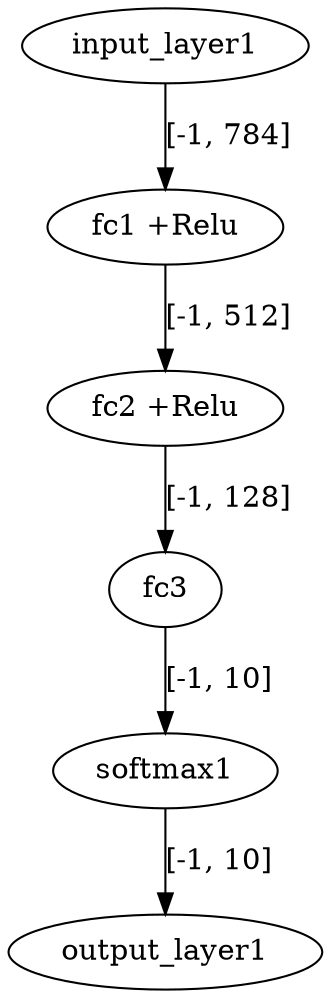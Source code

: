 strict digraph "" {
	input_layer1 -> "fc1 +Relu"	[label="[-1, 784]"];
	"fc1 +Relu" -> "fc2 +Relu"	[label="[-1, 512]"];
	"fc2 +Relu" -> fc3	[label="[-1, 128]"];
	fc3 -> softmax1	[label="[-1, 10]"];
	softmax1 -> output_layer1	[label="[-1, 10]"];
}

